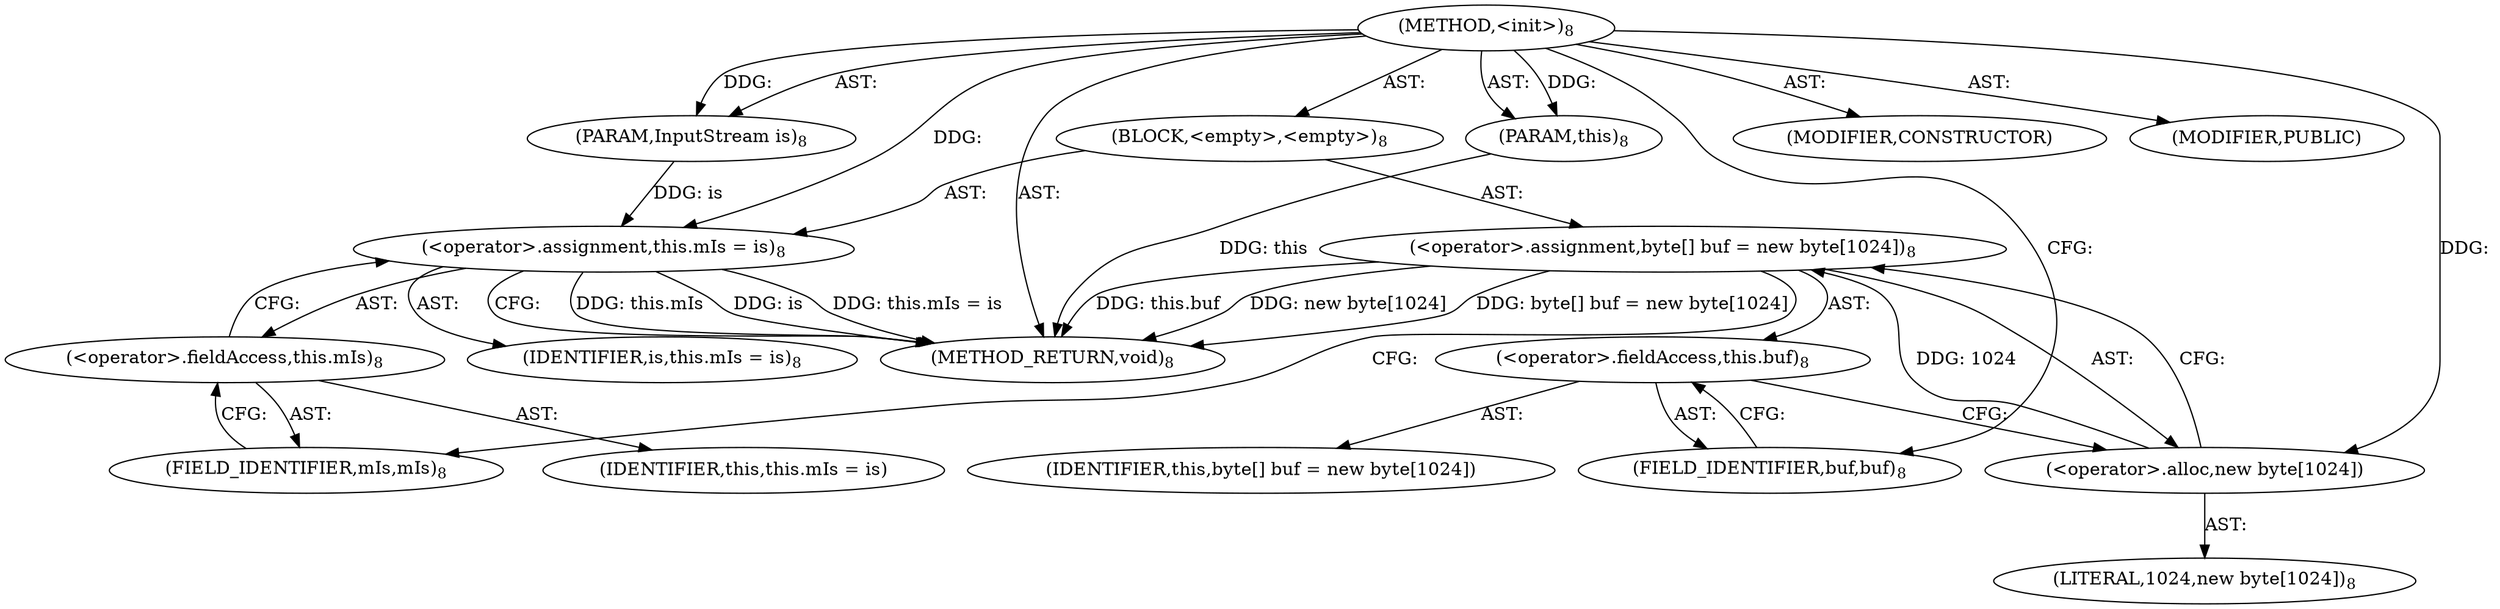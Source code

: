 digraph "&lt;init&gt;" {  
"52" [label = <(METHOD,&lt;init&gt;)<SUB>8</SUB>> ]
"53" [label = <(PARAM,this)<SUB>8</SUB>> ]
"54" [label = <(PARAM,InputStream is)<SUB>8</SUB>> ]
"55" [label = <(BLOCK,&lt;empty&gt;,&lt;empty&gt;)<SUB>8</SUB>> ]
"56" [label = <(&lt;operator&gt;.assignment,byte[] buf = new byte[1024])<SUB>8</SUB>> ]
"57" [label = <(&lt;operator&gt;.fieldAccess,this.buf)<SUB>8</SUB>> ]
"58" [label = <(IDENTIFIER,this,byte[] buf = new byte[1024])> ]
"59" [label = <(FIELD_IDENTIFIER,buf,buf)<SUB>8</SUB>> ]
"60" [label = <(&lt;operator&gt;.alloc,new byte[1024])> ]
"61" [label = <(LITERAL,1024,new byte[1024])<SUB>8</SUB>> ]
"62" [label = <(&lt;operator&gt;.assignment,this.mIs = is)<SUB>8</SUB>> ]
"63" [label = <(&lt;operator&gt;.fieldAccess,this.mIs)<SUB>8</SUB>> ]
"64" [label = <(IDENTIFIER,this,this.mIs = is)> ]
"65" [label = <(FIELD_IDENTIFIER,mIs,mIs)<SUB>8</SUB>> ]
"66" [label = <(IDENTIFIER,is,this.mIs = is)<SUB>8</SUB>> ]
"67" [label = <(MODIFIER,CONSTRUCTOR)> ]
"68" [label = <(MODIFIER,PUBLIC)> ]
"69" [label = <(METHOD_RETURN,void)<SUB>8</SUB>> ]
  "52" -> "53"  [ label = "AST: "] 
  "52" -> "54"  [ label = "AST: "] 
  "52" -> "55"  [ label = "AST: "] 
  "52" -> "67"  [ label = "AST: "] 
  "52" -> "68"  [ label = "AST: "] 
  "52" -> "69"  [ label = "AST: "] 
  "55" -> "56"  [ label = "AST: "] 
  "55" -> "62"  [ label = "AST: "] 
  "56" -> "57"  [ label = "AST: "] 
  "56" -> "60"  [ label = "AST: "] 
  "57" -> "58"  [ label = "AST: "] 
  "57" -> "59"  [ label = "AST: "] 
  "60" -> "61"  [ label = "AST: "] 
  "62" -> "63"  [ label = "AST: "] 
  "62" -> "66"  [ label = "AST: "] 
  "63" -> "64"  [ label = "AST: "] 
  "63" -> "65"  [ label = "AST: "] 
  "56" -> "65"  [ label = "CFG: "] 
  "62" -> "69"  [ label = "CFG: "] 
  "57" -> "60"  [ label = "CFG: "] 
  "60" -> "56"  [ label = "CFG: "] 
  "63" -> "62"  [ label = "CFG: "] 
  "59" -> "57"  [ label = "CFG: "] 
  "65" -> "63"  [ label = "CFG: "] 
  "52" -> "59"  [ label = "CFG: "] 
  "53" -> "69"  [ label = "DDG: this"] 
  "56" -> "69"  [ label = "DDG: this.buf"] 
  "56" -> "69"  [ label = "DDG: new byte[1024]"] 
  "56" -> "69"  [ label = "DDG: byte[] buf = new byte[1024]"] 
  "62" -> "69"  [ label = "DDG: this.mIs"] 
  "62" -> "69"  [ label = "DDG: is"] 
  "62" -> "69"  [ label = "DDG: this.mIs = is"] 
  "52" -> "53"  [ label = "DDG: "] 
  "52" -> "54"  [ label = "DDG: "] 
  "60" -> "56"  [ label = "DDG: 1024"] 
  "54" -> "62"  [ label = "DDG: is"] 
  "52" -> "62"  [ label = "DDG: "] 
  "52" -> "60"  [ label = "DDG: "] 
}
